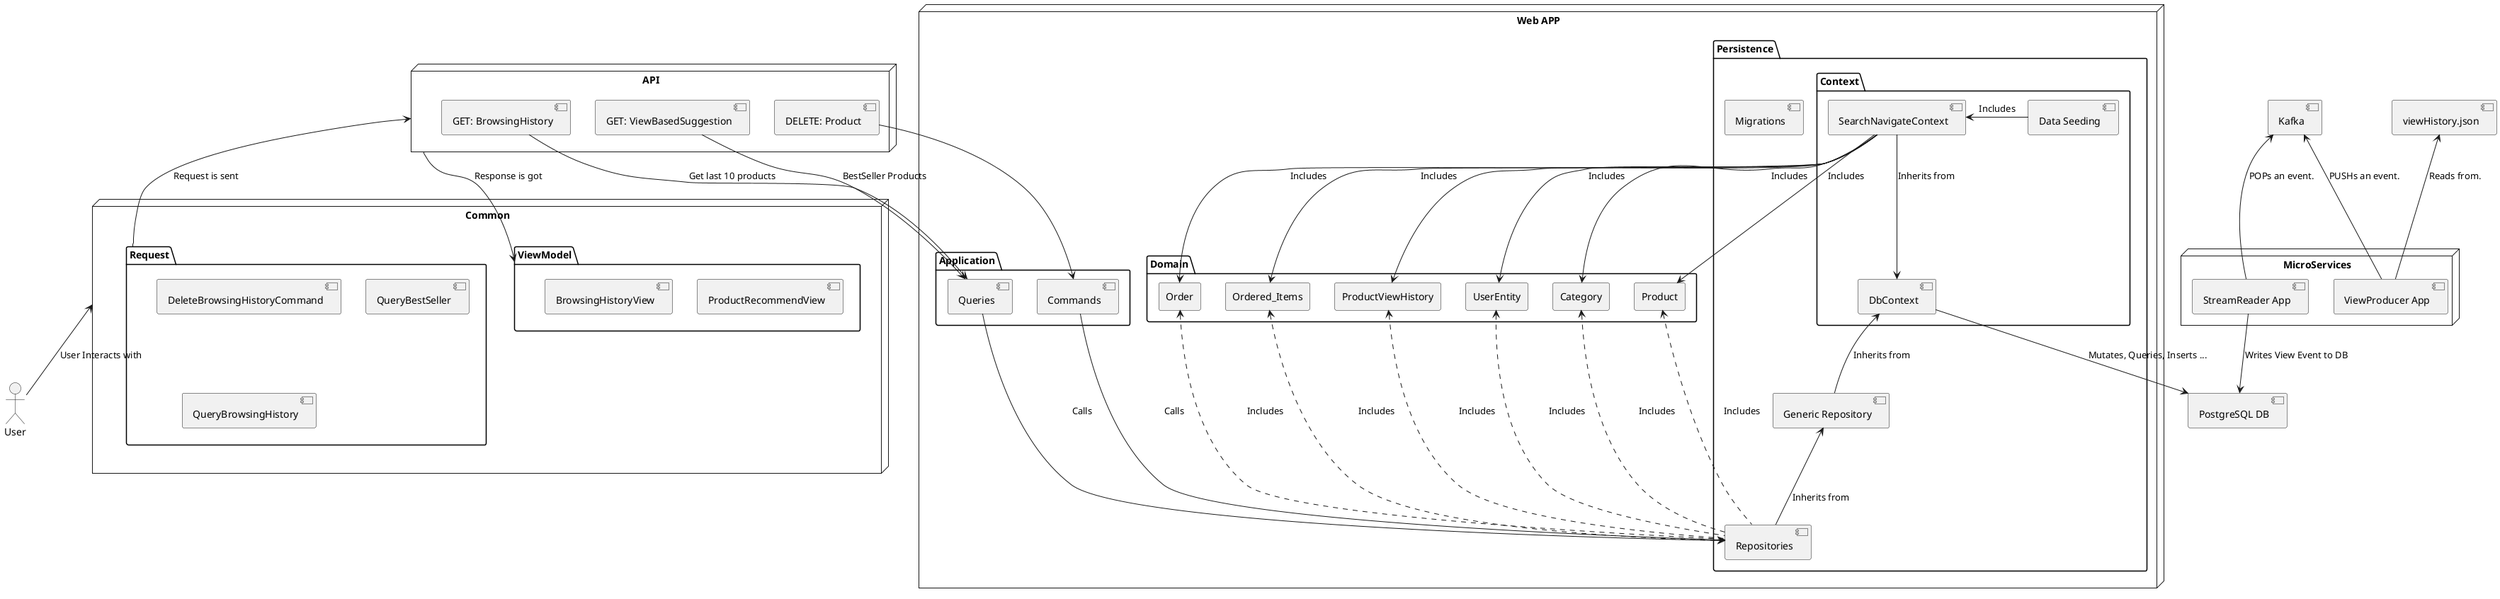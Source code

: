 @startuml Search & Navigation

actor User

[PostgreSQL DB]

node "API"{
   [GET: ViewBasedSuggestion]
   [GET: BrowsingHistory]
   [DELETE: Product] 
}

node "Common"{
   package "Request"{
      [DeleteBrowsingHistoryCommand]
      [QueryBestSeller]
      [QueryBrowsingHistory]
   }

   package "ViewModel"{
      [ProductRecommendView]
      [BrowsingHistoryView]
   }
}

node "Web APP"{
   package "Application"{
      [Commands]
      [Queries] 
   }
   package "Persistence"{
      [Generic Repository]
      [Repositories]
      package "Context" {
         [Data Seeding]
         [SearchNavigateContext]
         [DbContext]
      }
      [Migrations]
   }
   package "Domain"{
      ' left to right direction
      agent UserEntity
      agent Category
      agent Product
      agent Order
      agent Ordered_Items
      agent ProductViewHistory
   }
}

node "MicroServices" {
   [StreamReader App]
   [ViewProducer App]
}

' User and Common
[Common] <-- User : User Interacts with

' Common and API 
[API] <-- [Request] : Request is sent
[ViewModel] <-- [API]  : Response is got

' API End-Points
[GET: ViewBasedSuggestion] --> [Queries] : BestSeller Products
[GET: BrowsingHistory] --> [Queries] :Get last 10 products
[DELETE: Product] --> [Commands]

[viewHistory.json] <-- [ViewProducer App] : Reads from.
[Kafka] <-- [ViewProducer App] : PUSHs an event.
[StreamReader App] -->[Kafka] : POPs an event.
[StreamReader App] --> [PostgreSQL DB] : Writes View Event to DB

' Application
[Commands] ---> [Repositories] : Calls
[Queries] ---> [Repositories] : Calls

' Repositories to Domain
[UserEntity] <... [Repositories] : Includes
[Product] <... [Repositories] : Includes
[Category] <... [Repositories] : Includes
[Order] <... [Repositories] : Includes
[Ordered_Items] <... [Repositories] : Includes
[ProductViewHistory] <... [Repositories] : Includes

' SearchNavigateContext to Domain
[SearchNavigateContext] --> [DbContext] : Inherits from
[SearchNavigateContext] --> [UserEntity]  : Includes
[SearchNavigateContext] --> [Product]  : Includes
[SearchNavigateContext] --> [Category]  : Includes
[SearchNavigateContext] --> [Order]  : Includes
[SearchNavigateContext] --> [Ordered_Items]  : Includes
[SearchNavigateContext] --> [ProductViewHistory] 

' Other Persistence Members
[SearchNavigateContext] <- [Data Seeding] : Includes
[Generic Repository] <-- [Repositories] : Inherits from
[DbContext] <-- [Generic Repository] : Inherits from
[DbContext] --> [PostgreSQL DB] : Mutates, Queries, Inserts ...


@enduml